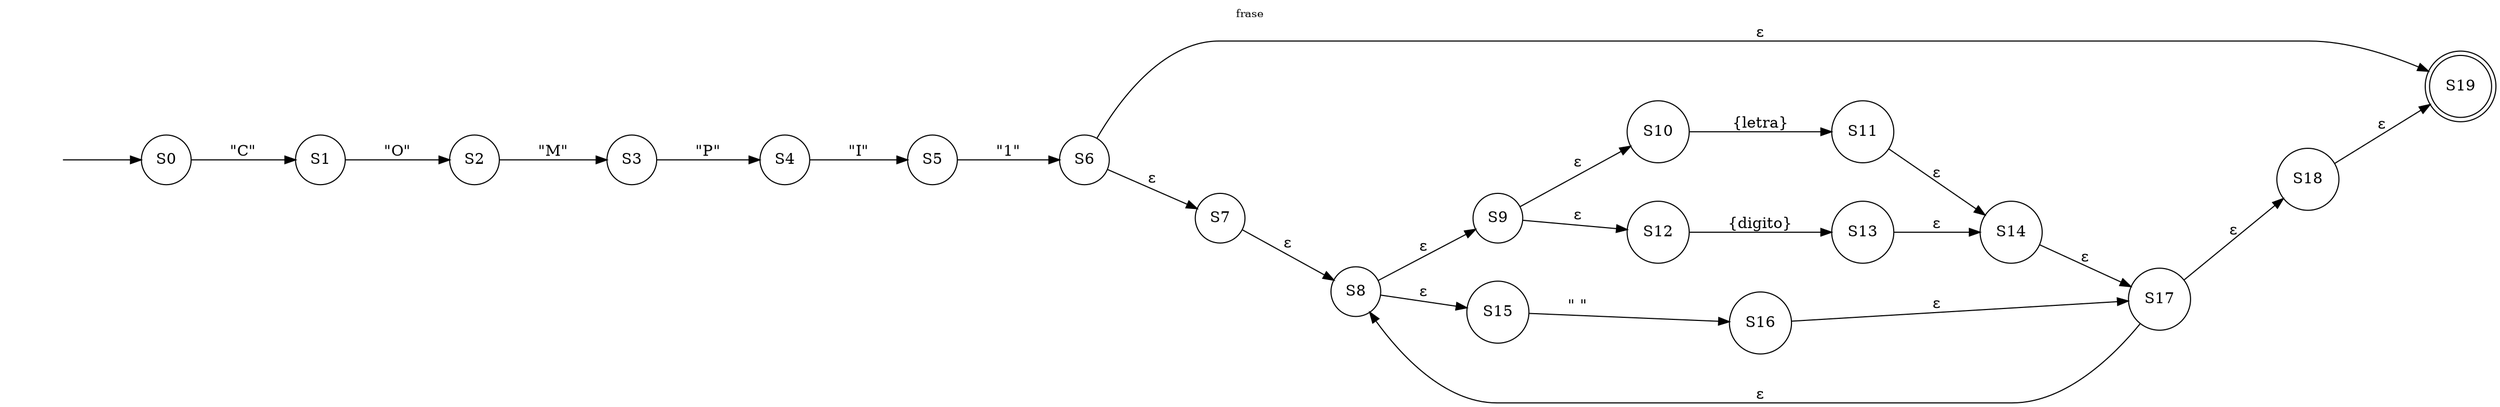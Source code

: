digraph G{
labelloc="t";
    label="frase"; graph [nodesep=0.5, ranksep=1, fontsize=10, rankdir=LR];begin[shape=none label=""];
node [shape=doublecircle]; S19;
node[shape=circle]begin->S0; 
node[shape=circle]S0->S1[label="\"C\""];
S1->S2[label="\"O\""];
S2->S3[label="\"M\""];
S3->S4[label="\"P\""];
S4->S5[label="\"I\""];
S5->S6[label="\"1\""];
S6->S7[label="ε"];
S7->S8[label="ε"];
S8->S9[label="ε"];
S9->S10[label="ε"];
S10->S11[label="{letra}"];
S9->S12[label="ε"];
S12->S13[label="{digito}"];
S11->S14[label="ε"];
S13->S14[label="ε"];
S8->S15[label="ε"];
S15->S16[label="\" \""];
S14->S17[label="ε"];
S16->S17[label="ε"];
S17->S8[label="ε"];
S17->S18[label="ε"];
S18->S19[label="ε"];
S6->S19[label="ε"];
}
